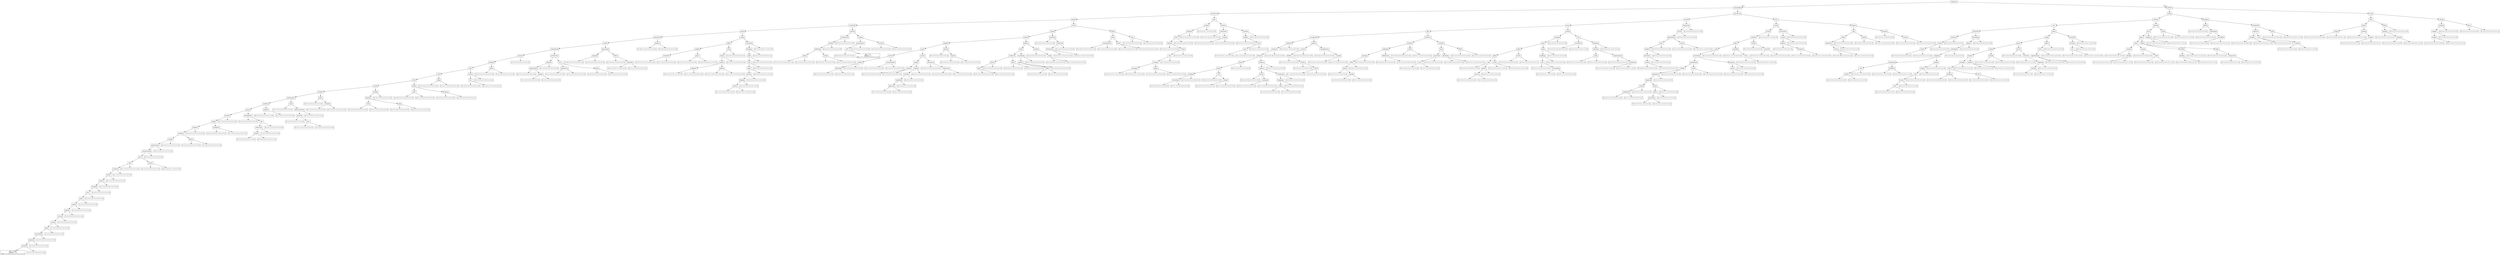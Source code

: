 digraph Tree {
node [shape=box] ;
0 [label="computer"] ;
1 [label="outstanding"] ;
0 -> 1 [labeldistance=2.5, labelangle=45, headlabel="True"] ;
2 [label="intramural"] ;
1 -> 2 ;
3 [label="alumni"] ;
2 -> 3 ;
4 [label="vaudeville"] ;
3 -> 4 ;
5 [label="major"] ;
4 -> 5 ;
6 [label="impressing"] ;
5 -> 6 ;
7 [label="vacant"] ;
6 -> 7 ;
8 [label="represented"] ;
7 -> 8 ;
9 [label="canteen"] ;
8 -> 9 ;
10 [label="package"] ;
9 -> 10 ;
11 [label="firm"] ;
10 -> 11 ;
12 [label="brief"] ;
11 -> 12 ;
13 [label="brief"] ;
12 -> 13 ;
14 [label="worth"] ;
13 -> 14 ;
15 [label="smokers"] ;
14 -> 15 ;
16 [label="performance"] ;
15 -> 16 ;
17 [label="condition"] ;
16 -> 17 ;
18 [label="person"] ;
17 -> 18 ;
19 [label="hundred"] ;
18 -> 19 ;
20 [label="hoped"] ;
19 -> 20 ;
21 [label="mildness"] ;
20 -> 21 ;
22 [label="schenley"] ;
21 -> 22 ;
23 [label="tonight"] ;
22 -> 23 ;
24 [label="professional"] ;
23 -> 24 ;
25 [label="communication"] ;
24 -> 25 ;
26 [label="price"] ;
25 -> 26 ;
27 [label="food"] ;
26 -> 27 ;
28 [label="essential"] ;
27 -> 28 ;
29 [label="forbes"] ;
28 -> 29 ;
30 [label="science"] ;
29 -> 30 ;
31 [label="evenings"] ;
30 -> 31 ;
32 [label="ways"] ;
31 -> 32 ;
33 [label="ships"] ;
32 -> 33 ;
34 [label="clothes"] ;
33 -> 34 ;
35 [label="popular"] ;
34 -> 35 ;
36 [label="courses"] ;
35 -> 36 ;
37 [label="closely"] ;
36 -> 37 ;
38 [label="kinks"] ;
37 -> 38 ;
39 [label="subscription"] ;
38 -> 39 ;
40 [label="impartial"] ;
39 -> 40 ;
41 [label="baseball"] ;
40 -> 41 ;
42 [label="gini = 0.398\nsamples = 16\nvalue = [1, 0, 0, 0, 0, 0, 0, 0, 0, 3, 12, 0]"] ;
41 -> 42 ;
43 [label="[1, 0, 0, 0, 0, 0, 0, 0, 0, 0, 0, 0]"] ;
41 -> 43 ;
44 [label="[1, 0, 0, 0, 0, 0, 0, 0, 0, 0, 0, 0]"] ;
40 -> 44 ;
45 [label="[1, 0, 0, 0, 0, 0, 0, 0, 0, 0, 0, 0]"] ;
39 -> 45 ;
46 [label="[1, 0, 0, 0, 0, 0, 0, 0, 0, 0, 0, 0]"] ;
38 -> 46 ;
47 [label="[1, 0, 0, 0, 0, 0, 0, 0, 0, 0, 0, 0]"] ;
37 -> 47 ;
48 [label="[2, 0, 0, 0, 0, 0, 0, 0, 0, 0, 0, 0]"] ;
36 -> 48 ;
49 [label="[2, 0, 0, 0, 0, 0, 0, 0, 0, 0, 0, 0]"] ;
35 -> 49 ;
50 [label="[2, 0, 0, 0, 0, 0, 0, 0, 0, 0, 0, 0]"] ;
34 -> 50 ;
51 [label="[2, 0, 0, 0, 0, 0, 0, 0, 0, 0, 0, 0]"] ;
33 -> 51 ;
52 [label="[3, 0, 0, 0, 0, 0, 0, 0, 0, 0, 0, 0]"] ;
32 -> 52 ;
53 [label="[3, 0, 0, 0, 0, 0, 0, 0, 0, 0, 0, 0]"] ;
31 -> 53 ;
54 [label="[0, 1, 0, 0, 0, 0, 0, 0, 0, 0, 0, 0]"] ;
30 -> 54 ;
55 [label="[0, 1, 0, 0, 0, 0, 0, 0, 0, 0, 0, 0]"] ;
29 -> 55 ;
56 [label="[0, 1, 0, 0, 0, 0, 0, 0, 0, 0, 0, 0]"] ;
28 -> 56 ;
57 [label="[0, 1, 0, 0, 0, 0, 0, 0, 0, 0, 0, 0]"] ;
27 -> 57 ;
58 [label="parlors"] ;
26 -> 58 ;
59 [label="[0, 2, 0, 0, 0, 0, 0, 0, 0, 0, 0, 0]"] ;
58 -> 59 ;
60 [label="[0, 0, 0, 0, 0, 0, 1, 0, 0, 0, 0, 0]"] ;
58 -> 60 ;
61 [label="[0, 0, 0, 0, 0, 0, 2, 0, 0, 0, 0, 0]"] ;
25 -> 61 ;
62 [label="[0, 0, 0, 0, 0, 0, 0, 2, 0, 0, 0, 0]"] ;
24 -> 62 ;
63 [label="[0, 0, 0, 0, 2, 0, 0, 0, 0, 0, 0, 0]"] ;
23 -> 63 ;
64 [label="liberty"] ;
22 -> 64 ;
65 [label="[0, 4, 0, 0, 0, 0, 0, 0, 0, 0, 0, 0]"] ;
64 -> 65 ;
66 [label="[1, 0, 0, 0, 0, 0, 0, 0, 0, 0, 0, 0]"] ;
64 -> 66 ;
67 [label="[0, 3, 0, 0, 0, 0, 0, 0, 0, 0, 0, 0]"] ;
21 -> 67 ;
68 [label="familiarity"] ;
20 -> 68 ;
69 [label="[10, 0, 0, 0, 0, 0, 0, 0, 0, 0, 0, 0]"] ;
68 -> 69 ;
70 [label="[0, 1, 0, 0, 0, 0, 0, 0, 0, 0, 0, 0]"] ;
68 -> 70 ;
71 [label="[0, 5, 0, 0, 0, 0, 0, 0, 0, 0, 0, 0]"] ;
19 -> 71 ;
72 [label="immediately"] ;
18 -> 72 ;
73 [label="[0, 0, 0, 0, 0, 0, 6, 0, 0, 0, 0, 0]"] ;
72 -> 73 ;
74 [label="liter"] ;
72 -> 74 ;
75 [label="collectively"] ;
74 -> 75 ;
76 [label="epithet"] ;
75 -> 76 ;
77 [label="[0, 0, 0, 0, 0, 0, 0, 0, 1, 0, 0, 0]"] ;
76 -> 77 ;
78 [label="[0, 0, 0, 0, 0, 0, 0, 0, 0, 0, 1, 0]"] ;
76 -> 78 ;
79 [label="[1, 0, 0, 0, 0, 0, 0, 0, 0, 0, 0, 0]"] ;
75 -> 79 ;
80 [label="[0, 0, 0, 1, 0, 0, 0, 0, 0, 0, 0, 0]"] ;
74 -> 80 ;
81 [label="political"] ;
17 -> 81 ;
82 [label="[20, 0, 0, 0, 0, 0, 0, 0, 0, 0, 0, 0]"] ;
81 -> 82 ;
83 [label="[0, 2, 0, 0, 0, 0, 0, 0, 0, 0, 0, 0]"] ;
81 -> 83 ;
84 [label="reach"] ;
16 -> 84 ;
85 [label="[0, 11, 0, 0, 0, 0, 0, 0, 0, 0, 0, 0]"] ;
84 -> 85 ;
86 [label="demonstrations"] ;
84 -> 86 ;
87 [label="declared"] ;
86 -> 87 ;
88 [label="[0, 0, 0, 0, 0, 0, 0, 0, 1, 0, 0, 0]"] ;
87 -> 88 ;
89 [label="tiny"] ;
87 -> 89 ;
90 [label="[0, 0, 0, 1, 0, 0, 0, 0, 0, 0, 0, 0]"] ;
89 -> 90 ;
91 [label="[1, 0, 0, 0, 0, 0, 0, 0, 0, 0, 0, 0]"] ;
89 -> 91 ;
92 [label="[0, 0, 0, 0, 0, 0, 1, 0, 0, 0, 0, 0]"] ;
86 -> 92 ;
93 [label="ladies"] ;
15 -> 93 ;
94 [label="[0, 0, 0, 0, 6, 0, 0, 0, 0, 0, 0, 0]"] ;
93 -> 94 ;
95 [label="violation"] ;
93 -> 95 ;
96 [label="[0, 1, 0, 0, 0, 0, 0, 0, 0, 0, 0, 0]"] ;
95 -> 96 ;
97 [label="[0, 0, 0, 0, 0, 1, 0, 0, 0, 0, 0, 0]"] ;
95 -> 97 ;
98 [label="notable"] ;
14 -> 98 ;
99 [label="desiring"] ;
98 -> 99 ;
100 [label="relax"] ;
99 -> 100 ;
101 [label="[37, 0, 0, 0, 0, 0, 0, 0, 0, 0, 0, 0]"] ;
100 -> 101 ;
102 [label="[0, 0, 0, 1, 0, 0, 0, 0, 0, 0, 0, 0]"] ;
100 -> 102 ;
103 [label="alone"] ;
99 -> 103 ;
104 [label="[0, 0, 2, 0, 0, 0, 0, 0, 0, 0, 0, 0]"] ;
103 -> 104 ;
105 [label="[0, 0, 0, 0, 1, 0, 0, 0, 0, 0, 0, 0]"] ;
103 -> 105 ;
106 [label="[0, 3, 0, 0, 0, 0, 0, 0, 0, 0, 0, 0]"] ;
98 -> 106 ;
107 [label="bright"] ;
13 -> 107 ;
108 [label="pool"] ;
107 -> 108 ;
109 [label="[0, 16, 0, 0, 0, 0, 0, 0, 0, 0, 0, 0]"] ;
108 -> 109 ;
110 [label="[0, 0, 2, 0, 0, 0, 0, 0, 0, 0, 0, 0]"] ;
108 -> 110 ;
111 [label="freshman"] ;
107 -> 111 ;
112 [label="[3, 0, 0, 0, 0, 0, 0, 0, 0, 0, 0, 0]"] ;
111 -> 112 ;
113 [label="[0, 0, 0, 0, 0, 0, 0, 0, 0, 0, 0, 1]"] ;
111 -> 113 ;
114 [label="eking"] ;
12 -> 114 ;
115 [label="[25, 0, 0, 0, 0, 0, 0, 0, 0, 0, 0, 0]"] ;
114 -> 115 ;
116 [label="[0, 0, 0, 1, 0, 0, 0, 0, 0, 0, 0, 0]"] ;
114 -> 116 ;
117 [label="heated"] ;
11 -> 117 ;
118 [label="oily"] ;
117 -> 118 ;
119 [label="[37, 0, 0, 0, 0, 0, 0, 0, 0, 0, 0, 0]"] ;
118 -> 119 ;
120 [label="[0, 0, 0, 0, 1, 0, 0, 0, 0, 0, 0, 0]"] ;
118 -> 120 ;
121 [label="[0, 2, 0, 0, 0, 0, 0, 0, 0, 0, 0, 0]"] ;
117 -> 121 ;
122 [label="safety"] ;
10 -> 122 ;
123 [label="[0, 8, 0, 0, 0, 0, 0, 0, 0, 0, 0, 0]"] ;
122 -> 123 ;
124 [label="[0, 0, 0, 0, 0, 0, 0, 1, 0, 0, 0, 0]"] ;
122 -> 124 ;
125 [label="[0, 0, 0, 0, 6, 0, 0, 0, 0, 0, 0, 0]"] ;
9 -> 125 ;
126 [label="architecture"] ;
8 -> 126 ;
127 [label="disguise"] ;
126 -> 127 ;
128 [label="reprimanded"] ;
127 -> 128 ;
129 [label="[91, 0, 0, 0, 0, 0, 0, 0, 0, 0, 0, 0]"] ;
128 -> 129 ;
130 [label="politely"] ;
128 -> 130 ;
131 [label="[0, 1, 0, 0, 0, 0, 0, 0, 0, 0, 0, 0]"] ;
130 -> 131 ;
132 [label="[0, 0, 0, 1, 0, 0, 0, 0, 0, 0, 0, 0]"] ;
130 -> 132 ;
133 [label="[0, 2, 0, 0, 0, 0, 0, 0, 0, 0, 0, 0]"] ;
127 -> 133 ;
134 [label="love"] ;
126 -> 134 ;
135 [label="appropriate"] ;
134 -> 135 ;
136 [label="[11, 0, 0, 0, 0, 0, 0, 0, 0, 0, 0, 0]"] ;
135 -> 136 ;
137 [label="[0, 3, 0, 0, 0, 0, 0, 0, 0, 0, 0, 0]"] ;
135 -> 137 ;
138 [label="policy"] ;
134 -> 138 ;
139 [label="[0, 9, 0, 0, 0, 0, 0, 0, 0, 0, 0, 0]"] ;
138 -> 139 ;
140 [label="[0, 0, 0, 0, 0, 0, 1, 0, 0, 0, 0, 0]"] ;
138 -> 140 ;
141 [label="approached"] ;
7 -> 141 ;
142 [label="operated"] ;
141 -> 142 ;
143 [label="[0, 20, 0, 0, 0, 0, 0, 0, 0, 0, 0, 0]"] ;
142 -> 143 ;
144 [label="[2, 0, 0, 0, 0, 0, 0, 0, 0, 0, 0, 0]"] ;
142 -> 144 ;
145 [label="officer"] ;
141 -> 145 ;
146 [label="[3, 0, 0, 0, 0, 0, 0, 0, 0, 0, 0, 0]"] ;
145 -> 146 ;
147 [label="speeches"] ;
145 -> 147 ;
148 [label="[0, 0, 0, 0, 0, 0, 1, 0, 0, 0, 0, 0]"] ;
147 -> 148 ;
149 [label="[0, 0, 1, 0, 0, 0, 0, 0, 0, 0, 0, 0]"] ;
147 -> 149 ;
150 [label="hospital"] ;
6 -> 150 ;
151 [label="[0, 19, 0, 0, 0, 0, 0, 0, 0, 0, 0, 0]"] ;
150 -> 151 ;
152 [label="[2, 0, 0, 0, 0, 0, 0, 0, 0, 0, 0, 0]"] ;
150 -> 152 ;
153 [label="unique"] ;
5 -> 153 ;
154 [label="affair"] ;
153 -> 154 ;
155 [label="looking"] ;
154 -> 155 ;
156 [label="wonderful"] ;
155 -> 156 ;
157 [label="[0, 0, 0, 0, 0, 0, 12, 0, 0, 0, 0, 0]"] ;
156 -> 157 ;
158 [label="[0, 0, 1, 0, 0, 0, 0, 0, 0, 0, 0, 0]"] ;
156 -> 158 ;
159 [label="guess"] ;
155 -> 159 ;
160 [label="[0, 0, 0, 0, 0, 3, 0, 0, 0, 0, 0, 0]"] ;
159 -> 160 ;
161 [label="[0, 0, 0, 0, 0, 0, 0, 0, 1, 0, 0, 0]"] ;
159 -> 161 ;
162 [label="clubs"] ;
154 -> 162 ;
163 [label="lethal"] ;
162 -> 163 ;
164 [label="contest"] ;
163 -> 164 ;
165 [label="engineer"] ;
164 -> 165 ;
166 [label="[0, 0, 0, 0, 0, 0, 0, 1, 0, 0, 0, 0]"] ;
165 -> 166 ;
167 [label="[0, 0, 1, 0, 0, 0, 0, 0, 0, 0, 0, 0]"] ;
165 -> 167 ;
168 [label="helped"] ;
164 -> 168 ;
169 [label="[0, 0, 0, 1, 0, 0, 0, 0, 0, 0, 0, 0]"] ;
168 -> 169 ;
170 [label="[0, 1, 0, 0, 0, 0, 0, 0, 0, 0, 0, 0]"] ;
168 -> 170 ;
171 [label="[0, 0, 0, 0, 2, 0, 0, 0, 0, 0, 0, 0]"] ;
163 -> 171 ;
172 [label="[3, 0, 0, 0, 0, 0, 0, 0, 0, 0, 0, 0]"] ;
162 -> 172 ;
173 [label="concerned"] ;
153 -> 173 ;
174 [label="bringing"] ;
173 -> 174 ;
175 [label="table"] ;
174 -> 175 ;
176 [label="easy"] ;
175 -> 176 ;
177 [label="major"] ;
176 -> 177 ;
178 [label="finance"] ;
177 -> 178 ;
179 [label="banding"] ;
178 -> 179 ;
180 [label="humor"] ;
179 -> 180 ;
181 [label="[0, 1, 0, 0, 0, 0, 0, 0, 0, 0, 0, 0]"] ;
180 -> 181 ;
182 [label="[0, 0, 0, 0, 0, 1, 0, 0, 0, 0, 0, 0]"] ;
180 -> 182 ;
183 [label="[0, 0, 0, 0, 0, 0, 0, 0, 0, 1, 0, 0]"] ;
179 -> 183 ;
184 [label="[0, 0, 0, 0, 0, 0, 0, 1, 0, 0, 0, 0]"] ;
178 -> 184 ;
185 [label="[0, 0, 0, 0, 0, 0, 0, 0, 2, 0, 0, 0]"] ;
177 -> 185 ;
186 [label="[0, 0, 0, 0, 0, 0, 0, 0, 0, 0, 2, 0]"] ;
176 -> 186 ;
187 [label="[0, 0, 0, 2, 0, 0, 0, 0, 0, 0, 0, 0]"] ;
175 -> 187 ;
188 [label="[0, 0, 0, 0, 0, 0, 0, 0, 0, 0, 0, 2]"] ;
174 -> 188 ;
189 [label="[0, 0, 0, 0, 0, 0, 0, 7, 0, 0, 0, 0]"] ;
173 -> 189 ;
190 [label="entirely"] ;
4 -> 190 ;
191 [label="architecture"] ;
190 -> 191 ;
192 [label="ending"] ;
191 -> 192 ;
193 [label="defeating"] ;
192 -> 193 ;
194 [label="collect"] ;
193 -> 194 ;
195 [label="[17, 0, 0, 0, 0, 0, 0, 0, 0, 0, 0, 0]"] ;
194 -> 195 ;
196 [label="[0, 2, 0, 0, 0, 0, 0, 0, 0, 0, 0, 0]"] ;
194 -> 196 ;
197 [label="visited"] ;
193 -> 197 ;
198 [label="[0, 0, 0, 0, 0, 1, 0, 0, 0, 0, 0, 0]"] ;
197 -> 198 ;
199 [label="[0, 0, 2, 0, 0, 0, 0, 0, 0, 0, 0, 0]"] ;
197 -> 199 ;
200 [label="[0, 4, 0, 0, 0, 0, 0, 0, 0, 0, 0, 0]"] ;
192 -> 200 ;
201 [label="[0, 9, 0, 0, 0, 0, 0, 0, 0, 0, 0, 0]"] ;
191 -> 201 ;
202 [label="turning"] ;
190 -> 202 ;
203 [label="preparations"] ;
202 -> 203 ;
204 [label="mili"] ;
203 -> 204 ;
205 [label="[0, 44, 0, 0, 0, 0, 0, 0, 0, 0, 0, 0]"] ;
204 -> 205 ;
206 [label="gini = 0.5\nsamples = 2\nvalue = [1, 1, 0, 0, 0, 0, 0, 0, 0, 0, 0, 0]"] ;
204 -> 206 ;
207 [label="[3, 0, 0, 0, 0, 0, 0, 0, 0, 0, 0, 0]"] ;
203 -> 207 ;
208 [label="assured"] ;
202 -> 208 ;
209 [label="[3, 0, 0, 0, 0, 0, 0, 0, 0, 0, 0, 0]"] ;
208 -> 209 ;
210 [label="[0, 0, 1, 0, 0, 0, 0, 0, 0, 0, 0, 0]"] ;
208 -> 210 ;
211 [label="stunt"] ;
3 -> 211 ;
212 [label="chapel"] ;
211 -> 212 ;
213 [label="society"] ;
212 -> 213 ;
214 [label="familiar"] ;
213 -> 214 ;
215 [label="price"] ;
214 -> 215 ;
216 [label="lantern"] ;
215 -> 216 ;
217 [label="mildest"] ;
216 -> 217 ;
218 [label="glistening"] ;
217 -> 218 ;
219 [label="[30, 0, 0, 0, 0, 0, 0, 0, 0, 0, 0, 0]"] ;
218 -> 219 ;
220 [label="[0, 0, 0, 0, 1, 0, 0, 0, 0, 0, 0, 0]"] ;
218 -> 220 ;
221 [label="[0, 2, 0, 0, 0, 0, 0, 0, 0, 0, 0, 0]"] ;
217 -> 221 ;
222 [label="recommended"] ;
216 -> 222 ;
223 [label="[0, 0, 2, 0, 0, 0, 0, 0, 0, 0, 0, 0]"] ;
222 -> 223 ;
224 [label="[0, 2, 0, 0, 0, 0, 0, 0, 0, 0, 0, 0]"] ;
222 -> 224 ;
225 [label="concert"] ;
215 -> 225 ;
226 [label="largest"] ;
225 -> 226 ;
227 [label="domain"] ;
226 -> 227 ;
228 [label="[6, 0, 0, 0, 0, 0, 0, 0, 0, 0, 0, 0]"] ;
227 -> 228 ;
229 [label="[0, 1, 0, 0, 0, 0, 0, 0, 0, 0, 0, 0]"] ;
227 -> 229 ;
230 [label="enjoyed"] ;
226 -> 230 ;
231 [label="tradition"] ;
230 -> 231 ;
232 [label="significant"] ;
231 -> 232 ;
233 [label="physician"] ;
232 -> 233 ;
234 [label="[0, 1, 0, 0, 0, 0, 0, 0, 0, 0, 0, 0]"] ;
233 -> 234 ;
235 [label="[0, 0, 1, 0, 0, 0, 0, 0, 0, 0, 0, 0]"] ;
233 -> 235 ;
236 [label="[0, 0, 0, 0, 0, 0, 1, 0, 0, 0, 0, 0]"] ;
232 -> 236 ;
237 [label="[0, 0, 0, 0, 0, 2, 0, 0, 0, 0, 0, 0]"] ;
231 -> 237 ;
238 [label="[0, 0, 0, 3, 0, 0, 0, 0, 0, 0, 0, 0]"] ;
230 -> 238 ;
239 [label="orchestras"] ;
225 -> 239 ;
240 [label="[0, 10, 0, 0, 0, 0, 0, 0, 0, 0, 0, 0]"] ;
239 -> 240 ;
241 [label="supervision"] ;
239 -> 241 ;
242 [label="[1, 0, 0, 0, 0, 0, 0, 0, 0, 0, 0, 0]"] ;
241 -> 242 ;
243 [label="[0, 0, 1, 0, 0, 0, 0, 0, 0, 0, 0, 0]"] ;
241 -> 243 ;
244 [label="directly"] ;
214 -> 244 ;
245 [label="[0, 0, 8, 0, 0, 0, 0, 0, 0, 0, 0, 0]"] ;
244 -> 245 ;
246 [label="twisted"] ;
244 -> 246 ;
247 [label="[0, 0, 0, 0, 0, 2, 0, 0, 0, 0, 0, 0]"] ;
246 -> 247 ;
248 [label="[0, 1, 0, 0, 0, 0, 0, 0, 0, 0, 0, 0]"] ;
246 -> 248 ;
249 [label="familiar"] ;
213 -> 249 ;
250 [label="funds"] ;
249 -> 250 ;
251 [label="audiences"] ;
250 -> 251 ;
252 [label="pieces"] ;
251 -> 252 ;
253 [label="piece"] ;
252 -> 253 ;
254 [label="[0, 37, 0, 0, 0, 0, 0, 0, 0, 0, 0, 0]"] ;
253 -> 254 ;
255 [label="[0, 0, 1, 0, 0, 0, 0, 0, 0, 0, 0, 0]"] ;
253 -> 255 ;
256 [label="[2, 0, 0, 0, 0, 0, 0, 0, 0, 0, 0, 0]"] ;
252 -> 256 ;
257 [label="blasts"] ;
251 -> 257 ;
258 [label="[3, 0, 0, 0, 0, 0, 0, 0, 0, 0, 0, 0]"] ;
257 -> 258 ;
259 [label="[0, 0, 0, 0, 1, 0, 0, 0, 0, 0, 0, 0]"] ;
257 -> 259 ;
260 [label="everything"] ;
250 -> 260 ;
261 [label="popular"] ;
260 -> 261 ;
262 [label="offers"] ;
261 -> 262 ;
263 [label="[3, 0, 0, 0, 0, 0, 0, 0, 0, 0, 0, 0]"] ;
262 -> 263 ;
264 [label="[0, 0, 0, 2, 0, 0, 0, 0, 0, 0, 0, 0]"] ;
262 -> 264 ;
265 [label="[0, 3, 0, 0, 0, 0, 0, 0, 0, 0, 0, 0]"] ;
261 -> 265 ;
266 [label="[0, 0, 5, 0, 0, 0, 0, 0, 0, 0, 0, 0]"] ;
260 -> 266 ;
267 [label="provide"] ;
249 -> 267 ;
268 [label="[4, 0, 0, 0, 0, 0, 0, 0, 0, 0, 0, 0]"] ;
267 -> 268 ;
269 [label="range"] ;
267 -> 269 ;
270 [label="[0, 0, 0, 0, 0, 0, 3, 0, 0, 0, 0, 0]"] ;
269 -> 270 ;
271 [label="[0, 0, 2, 0, 0, 0, 0, 0, 0, 0, 0, 0]"] ;
269 -> 271 ;
272 [label="freshmen"] ;
212 -> 272 ;
273 [label="[0, 0, 13, 0, 0, 0, 0, 0, 0, 0, 0, 0]"] ;
272 -> 273 ;
274 [label="positively"] ;
272 -> 274 ;
275 [label="mechanical"] ;
274 -> 275 ;
276 [label="[0, 0, 0, 0, 1, 0, 0, 0, 0, 0, 0, 0]"] ;
275 -> 276 ;
277 [label="[0, 0, 0, 1, 0, 0, 0, 0, 0, 0, 0, 0]"] ;
275 -> 277 ;
278 [label="[0, 2, 0, 0, 0, 0, 0, 0, 0, 0, 0, 0]"] ;
274 -> 278 ;
279 [label="wings"] ;
211 -> 279 ;
280 [label="fresh"] ;
279 -> 280 ;
281 [label="acquaintances"] ;
280 -> 281 ;
282 [label="[0, 0, 41, 0, 0, 0, 0, 0, 0, 0, 0, 0]"] ;
281 -> 282 ;
283 [label="[0, 1, 0, 0, 0, 0, 0, 0, 0, 0, 0, 0]"] ;
281 -> 283 ;
284 [label="heavy"] ;
280 -> 284 ;
285 [label="[0, 0, 0, 2, 0, 0, 0, 0, 0, 0, 0, 0]"] ;
284 -> 285 ;
286 [label="[1, 0, 0, 0, 0, 0, 0, 0, 0, 0, 0, 0]"] ;
284 -> 286 ;
287 [label="nine"] ;
279 -> 287 ;
288 [label="[0, 2, 0, 0, 0, 0, 0, 0, 0, 0, 0, 0]"] ;
287 -> 288 ;
289 [label="[3, 0, 0, 0, 0, 0, 0, 0, 0, 0, 0, 0]"] ;
287 -> 289 ;
290 [label="boys"] ;
2 -> 290 ;
291 [label="parade"] ;
290 -> 291 ;
292 [label="allowing"] ;
291 -> 292 ;
293 [label="food"] ;
292 -> 293 ;
294 [label="looking"] ;
293 -> 294 ;
295 [label="[0, 0, 0, 0, 5, 0, 0, 0, 0, 0, 0, 0]"] ;
294 -> 295 ;
296 [label="tennis"] ;
294 -> 296 ;
297 [label="hall"] ;
296 -> 297 ;
298 [label="wrought"] ;
297 -> 298 ;
299 [label="managers"] ;
298 -> 299 ;
300 [label="[0, 0, 0, 0, 0, 0, 1, 0, 0, 0, 0, 0]"] ;
299 -> 300 ;
301 [label="[0, 0, 0, 0, 0, 0, 0, 1, 0, 0, 0, 0]"] ;
299 -> 301 ;
302 [label="lineup"] ;
298 -> 302 ;
303 [label="[1, 0, 0, 0, 0, 0, 0, 0, 0, 0, 0, 0]"] ;
302 -> 303 ;
304 [label="[0, 0, 1, 0, 0, 0, 0, 0, 0, 0, 0, 0]"] ;
302 -> 304 ;
305 [label="[0, 2, 0, 0, 0, 0, 0, 0, 0, 0, 0, 0]"] ;
297 -> 305 ;
306 [label="[0, 0, 0, 0, 0, 2, 0, 0, 0, 0, 0, 0]"] ;
296 -> 306 ;
307 [label="[0, 0, 0, 0, 0, 0, 6, 0, 0, 0, 0, 0]"] ;
293 -> 307 ;
308 [label="[0, 0, 0, 0, 0, 0, 0, 5, 0, 0, 0, 0]"] ;
292 -> 308 ;
309 [label="[0, 0, 0, 0, 0, 7, 0, 0, 0, 0, 0, 0]"] ;
291 -> 309 ;
310 [label="tobacco"] ;
290 -> 310 ;
311 [label="undertaken"] ;
310 -> 311 ;
312 [label="[0, 0, 0, 0, 31, 0, 0, 0, 0, 0, 0, 0]"] ;
311 -> 312 ;
313 [label="studies"] ;
311 -> 313 ;
314 [label="[0, 0, 0, 0, 0, 2, 0, 0, 0, 0, 0, 0]"] ;
313 -> 314 ;
315 [label="[1, 0, 0, 0, 0, 0, 0, 0, 0, 0, 0, 0]"] ;
313 -> 315 ;
316 [label="includes"] ;
310 -> 316 ;
317 [label="middle"] ;
316 -> 317 ;
318 [label="[0, 0, 0, 0, 0, 2, 0, 0, 0, 0, 0, 0]"] ;
317 -> 318 ;
319 [label="certs"] ;
317 -> 319 ;
320 [label="ques"] ;
319 -> 320 ;
321 [label="[0, 0, 0, 0, 0, 0, 1, 0, 0, 0, 0, 0]"] ;
320 -> 321 ;
322 [label="[0, 1, 0, 0, 0, 0, 0, 0, 0, 0, 0, 0]"] ;
320 -> 322 ;
323 [label="[0, 0, 0, 0, 1, 0, 0, 0, 0, 0, 0, 0]"] ;
319 -> 323 ;
324 [label="[0, 0, 0, 6, 0, 0, 0, 0, 0, 0, 0, 0]"] ;
316 -> 324 ;
325 [label="intramural"] ;
1 -> 325 ;
326 [label="stunts"] ;
325 -> 326 ;
327 [label="areas"] ;
326 -> 327 ;
328 [label="pipe"] ;
327 -> 328 ;
329 [label="co-operation"] ;
328 -> 329 ;
330 [label="cigarette"] ;
329 -> 330 ;
331 [label="semester"] ;
330 -> 331 ;
332 [label="honorary"] ;
331 -> 332 ;
333 [label="dorms"] ;
332 -> 333 ;
334 [label="enjoy"] ;
333 -> 334 ;
335 [label="indulged"] ;
334 -> 335 ;
336 [label="association"] ;
335 -> 336 ;
337 [label="[0, 0, 0, 0, 0, 0, 0, 3, 0, 0, 0, 0]"] ;
336 -> 337 ;
338 [label="[0, 0, 1, 0, 0, 0, 0, 0, 0, 0, 0, 0]"] ;
336 -> 338 ;
339 [label="[0, 3, 0, 0, 0, 0, 0, 0, 0, 0, 0, 0]"] ;
335 -> 339 ;
340 [label="rich"] ;
334 -> 340 ;
341 [label="[6, 0, 0, 0, 0, 0, 0, 0, 0, 0, 0, 0]"] ;
340 -> 341 ;
342 [label="smoker"] ;
340 -> 342 ;
343 [label="[0, 0, 0, 0, 0, 0, 0, 0, 0, 0, 0, 1]"] ;
342 -> 343 ;
344 [label="[0, 0, 1, 0, 0, 0, 0, 0, 0, 0, 0, 0]"] ;
342 -> 344 ;
345 [label="[0, 0, 0, 0, 0, 0, 5, 0, 0, 0, 0, 0]"] ;
333 -> 345 ;
346 [label="discover"] ;
332 -> 346 ;
347 [label="tobacco"] ;
346 -> 347 ;
348 [label="drinks"] ;
347 -> 348 ;
349 [label="[0, 0, 0, 0, 18, 0, 0, 0, 0, 0, 0, 0]"] ;
348 -> 349 ;
350 [label="meantime"] ;
348 -> 350 ;
351 [label="[0, 0, 0, 2, 0, 0, 0, 0, 0, 0, 0, 0]"] ;
350 -> 351 ;
352 [label="[0, 0, 1, 0, 0, 0, 0, 0, 0, 0, 0, 0]"] ;
350 -> 352 ;
353 [label="scholarship"] ;
347 -> 353 ;
354 [label="telephone"] ;
353 -> 354 ;
355 [label="relay"] ;
354 -> 355 ;
356 [label="[1, 0, 0, 0, 0, 0, 0, 0, 0, 0, 0, 0]"] ;
355 -> 356 ;
357 [label="[0, 1, 0, 0, 0, 0, 0, 0, 0, 0, 0, 0]"] ;
355 -> 357 ;
358 [label="[0, 0, 0, 2, 0, 0, 0, 0, 0, 0, 0, 0]"] ;
354 -> 358 ;
359 [label="[0, 0, 0, 0, 0, 3, 0, 0, 0, 0, 0, 0]"] ;
353 -> 359 ;
360 [label="[0, 0, 0, 7, 0, 0, 0, 0, 0, 0, 0, 0]"] ;
346 -> 360 ;
361 [label="[0, 0, 0, 0, 20, 0, 0, 0, 0, 0, 0, 0]"] ;
331 -> 361 ;
362 [label="[0, 0, 0, 0, 0, 7, 0, 0, 0, 0, 0, 0]"] ;
330 -> 362 ;
363 [label="athletic"] ;
329 -> 363 ;
364 [label="seniors"] ;
363 -> 364 ;
365 [label="abilities"] ;
364 -> 365 ;
366 [label="[0, 0, 0, 3, 0, 0, 0, 0, 0, 0, 0, 0]"] ;
365 -> 366 ;
367 [label="witness"] ;
365 -> 367 ;
368 [label="[0, 0, 0, 0, 0, 1, 0, 0, 0, 0, 0, 0]"] ;
367 -> 368 ;
369 [label="tance"] ;
367 -> 369 ;
370 [label="[0, 1, 0, 0, 0, 0, 0, 0, 0, 0, 0, 0]"] ;
369 -> 370 ;
371 [label="[1, 0, 0, 0, 0, 0, 0, 0, 0, 0, 0, 0]"] ;
369 -> 371 ;
372 [label="[0, 0, 0, 0, 3, 0, 0, 0, 0, 0, 0, 0]"] ;
364 -> 372 ;
373 [label="contemporary"] ;
363 -> 373 ;
374 [label="[0, 0, 31, 0, 0, 0, 0, 0, 0, 0, 0, 0]"] ;
373 -> 374 ;
375 [label="wanted"] ;
373 -> 375 ;
376 [label="[0, 0, 0, 0, 0, 1, 0, 0, 0, 0, 0, 0]"] ;
375 -> 376 ;
377 [label="[0, 0, 0, 1, 0, 0, 0, 0, 0, 0, 0, 0]"] ;
375 -> 377 ;
378 [label="tomorrow"] ;
328 -> 378 ;
379 [label="fountain"] ;
378 -> 379 ;
380 [label="published"] ;
379 -> 380 ;
381 [label="certainly"] ;
380 -> 381 ;
382 [label="deep"] ;
381 -> 382 ;
383 [label="owing"] ;
382 -> 383 ;
384 [label="[0, 0, 0, 0, 0, 0, 2, 0, 0, 0, 0, 0]"] ;
383 -> 384 ;
385 [label="specific"] ;
383 -> 385 ;
386 [label="[2, 0, 0, 0, 0, 0, 0, 0, 0, 0, 0, 0]"] ;
385 -> 386 ;
387 [label="[0, 0, 1, 0, 0, 0, 0, 0, 0, 0, 0, 0]"] ;
385 -> 387 ;
388 [label="[0, 0, 0, 0, 3, 0, 0, 0, 0, 0, 0, 0]"] ;
382 -> 388 ;
389 [label="[0, 3, 0, 0, 0, 0, 0, 0, 0, 0, 0, 0]"] ;
381 -> 389 ;
390 [label="differential"] ;
380 -> 390 ;
391 [label="[0, 0, 0, 8, 0, 0, 0, 0, 0, 0, 0, 0]"] ;
390 -> 391 ;
392 [label="[0, 0, 1, 0, 0, 0, 0, 0, 0, 0, 0, 0]"] ;
390 -> 392 ;
393 [label="wilds"] ;
379 -> 393 ;
394 [label="[0, 0, 10, 0, 0, 0, 0, 0, 0, 0, 0, 0]"] ;
393 -> 394 ;
395 [label="[0, 0, 0, 1, 0, 0, 0, 0, 0, 0, 0, 0]"] ;
393 -> 395 ;
396 [label="residents"] ;
378 -> 396 ;
397 [label="usual"] ;
396 -> 397 ;
398 [label="answered"] ;
397 -> 398 ;
399 [label="easy"] ;
398 -> 399 ;
400 [label="[0, 0, 0, 0, 0, 0, 0, 1, 0, 0, 0, 0]"] ;
399 -> 400 ;
401 [label="[0, 0, 2, 0, 0, 0, 0, 0, 0, 0, 0, 0]"] ;
399 -> 401 ;
402 [label="[0, 0, 0, 0, 2, 0, 0, 0, 0, 0, 0, 0]"] ;
398 -> 402 ;
403 [label="absolutely"] ;
397 -> 403 ;
404 [label="[0, 0, 0, 62, 0, 0, 0, 0, 0, 0, 0, 0]"] ;
403 -> 404 ;
405 [label="[0, 0, 0, 0, 1, 0, 0, 0, 0, 0, 0, 0]"] ;
403 -> 405 ;
406 [label="filled"] ;
396 -> 406 ;
407 [label="[0, 0, 4, 0, 0, 0, 0, 0, 0, 0, 0, 0]"] ;
406 -> 407 ;
408 [label="[0, 0, 0, 0, 2, 0, 0, 0, 0, 0, 0, 0]"] ;
406 -> 408 ;
409 [label="wanted"] ;
327 -> 409 ;
410 [label="principal"] ;
409 -> 410 ;
411 [label="paid"] ;
410 -> 411 ;
412 [label="poetic"] ;
411 -> 412 ;
413 [label="gifted"] ;
412 -> 413 ;
414 [label="coal"] ;
413 -> 414 ;
415 [label="[0, 0, 0, 0, 0, 0, 33, 0, 0, 0, 0, 0]"] ;
414 -> 415 ;
416 [label="pencils"] ;
414 -> 416 ;
417 [label="branch"] ;
416 -> 417 ;
418 [label="[0, 0, 0, 0, 0, 1, 0, 0, 0, 0, 0, 0]"] ;
417 -> 418 ;
419 [label="[0, 1, 0, 0, 0, 0, 0, 0, 0, 0, 0, 0]"] ;
417 -> 419 ;
420 [label="[0, 0, 0, 0, 1, 0, 0, 0, 0, 0, 0, 0]"] ;
416 -> 420 ;
421 [label="seven"] ;
413 -> 421 ;
422 [label="[0, 0, 0, 0, 0, 0, 0, 0, 1, 0, 0, 0]"] ;
421 -> 422 ;
423 [label="[0, 0, 0, 0, 0, 0, 0, 2, 0, 0, 0, 0]"] ;
421 -> 423 ;
424 [label="worlds"] ;
412 -> 424 ;
425 [label="[0, 0, 0, 0, 0, 3, 0, 0, 0, 0, 0, 0]"] ;
424 -> 425 ;
426 [label="[0, 0, 0, 0, 0, 0, 0, 0, 0, 0, 0, 1]"] ;
424 -> 426 ;
427 [label="claim"] ;
411 -> 427 ;
428 [label="handling"] ;
427 -> 428 ;
429 [label="rule"] ;
428 -> 429 ;
430 [label="[0, 0, 0, 0, 2, 0, 0, 0, 0, 0, 0, 0]"] ;
429 -> 430 ;
431 [label="outstanding"] ;
429 -> 431 ;
432 [label="[0, 0, 0, 0, 0, 0, 1, 0, 0, 0, 0, 0]"] ;
431 -> 432 ;
433 [label="[0, 0, 0, 1, 0, 0, 0, 0, 0, 0, 0, 0]"] ;
431 -> 433 ;
434 [label="[0, 0, 0, 0, 0, 3, 0, 0, 0, 0, 0, 0]"] ;
428 -> 434 ;
435 [label="[0, 0, 0, 0, 0, 0, 0, 3, 0, 0, 0, 0]"] ;
427 -> 435 ;
436 [label="[0, 0, 0, 0, 0, 5, 0, 0, 0, 0, 0, 0]"] ;
410 -> 436 ;
437 [label="lose"] ;
409 -> 437 ;
438 [label="cornerback"] ;
437 -> 438 ;
439 [label="[0, 0, 0, 0, 0, 0, 0, 10, 0, 0, 0, 0]"] ;
438 -> 439 ;
440 [label="[0, 0, 0, 0, 0, 0, 0, 0, 0, 1, 0, 0]"] ;
438 -> 440 ;
441 [label="planning"] ;
437 -> 441 ;
442 [label="allowing"] ;
441 -> 442 ;
443 [label="winds"] ;
442 -> 443 ;
444 [label="[0, 0, 0, 0, 1, 0, 0, 0, 0, 0, 0, 0]"] ;
443 -> 444 ;
445 [label="[0, 0, 0, 1, 0, 0, 0, 0, 0, 0, 0, 0]"] ;
443 -> 445 ;
446 [label="improvements"] ;
442 -> 446 ;
447 [label="[0, 0, 0, 0, 0, 0, 0, 0, 0, 0, 0, 1]"] ;
446 -> 447 ;
448 [label="petitioned"] ;
446 -> 448 ;
449 [label="[0, 0, 0, 0, 0, 0, 0, 0, 1, 0, 0, 0]"] ;
448 -> 449 ;
450 [label="[0, 0, 0, 0, 0, 0, 0, 0, 0, 1, 0, 0]"] ;
448 -> 450 ;
451 [label="[0, 0, 0, 0, 0, 0, 2, 0, 0, 0, 0, 0]"] ;
441 -> 451 ;
452 [label="depression"] ;
326 -> 452 ;
453 [label="moved"] ;
452 -> 453 ;
454 [label="performance"] ;
453 -> 454 ;
455 [label="keys"] ;
454 -> 455 ;
456 [label="modern"] ;
455 -> 456 ;
457 [label="interclass"] ;
456 -> 457 ;
458 [label="rooted"] ;
457 -> 458 ;
459 [label="[0, 0, 84, 0, 0, 0, 0, 0, 0, 0, 0, 0]"] ;
458 -> 459 ;
460 [label="[1, 0, 0, 0, 0, 0, 0, 0, 0, 0, 0, 0]"] ;
458 -> 460 ;
461 [label="[0, 2, 0, 0, 0, 0, 0, 0, 0, 0, 0, 0]"] ;
457 -> 461 ;
462 [label="[0, 0, 0, 2, 0, 0, 0, 0, 0, 0, 0, 0]"] ;
456 -> 462 ;
463 [label="[0, 0, 0, 3, 0, 0, 0, 0, 0, 0, 0, 0]"] ;
455 -> 463 ;
464 [label="drawn"] ;
454 -> 464 ;
465 [label="[0, 3, 0, 0, 0, 0, 0, 0, 0, 0, 0, 0]"] ;
464 -> 465 ;
466 [label="[0, 0, 0, 0, 0, 0, 1, 0, 0, 0, 0, 0]"] ;
464 -> 466 ;
467 [label="[0, 0, 0, 0, 4, 0, 0, 0, 0, 0, 0, 0]"] ;
453 -> 467 ;
468 [label="[0, 0, 0, 6, 0, 0, 0, 0, 0, 0, 0, 0]"] ;
452 -> 468 ;
469 [label="boys"] ;
325 -> 469 ;
470 [label="council"] ;
469 -> 470 ;
471 [label="funded"] ;
470 -> 471 ;
472 [label="violence"] ;
471 -> 472 ;
473 [label="likes"] ;
472 -> 473 ;
474 [label="sang"] ;
473 -> 474 ;
475 [label="accordance"] ;
474 -> 475 ;
476 [label="unemployed"] ;
475 -> 476 ;
477 [label="soldiers"] ;
476 -> 477 ;
478 [label="inexpensive"] ;
477 -> 478 ;
479 [label="explained"] ;
478 -> 479 ;
480 [label="attacks"] ;
479 -> 480 ;
481 [label="refrigerator"] ;
480 -> 481 ;
482 [label="[0, 0, 0, 0, 0, 73, 0, 0, 0, 0, 0, 0]"] ;
481 -> 482 ;
483 [label="[0, 0, 1, 0, 0, 0, 0, 0, 0, 0, 0, 0]"] ;
481 -> 483 ;
484 [label="[0, 0, 0, 0, 0, 0, 2, 0, 0, 0, 0, 0]"] ;
480 -> 484 ;
485 [label="policy"] ;
479 -> 485 ;
486 [label="bears"] ;
485 -> 486 ;
487 [label="portrayed"] ;
486 -> 487 ;
488 [label="[0, 0, 0, 0, 0, 0, 1, 0, 0, 0, 0, 0]"] ;
487 -> 488 ;
489 [label="[0, 0, 0, 0, 0, 1, 0, 0, 0, 0, 0, 0]"] ;
487 -> 489 ;
490 [label="[0, 0, 0, 0, 0, 0, 0, 1, 0, 0, 0, 0]"] ;
486 -> 490 ;
491 [label="[0, 0, 0, 0, 2, 0, 0, 0, 0, 0, 0, 0]"] ;
485 -> 491 ;
492 [label="[0, 0, 0, 0, 0, 0, 3, 0, 0, 0, 0, 0]"] ;
478 -> 492 ;
493 [label="[0, 0, 0, 0, 3, 0, 0, 0, 0, 0, 0, 0]"] ;
477 -> 493 ;
494 [label="mama"] ;
476 -> 494 ;
495 [label="[0, 0, 0, 3, 0, 0, 0, 0, 0, 0, 0, 0]"] ;
494 -> 495 ;
496 [label="[0, 0, 0, 0, 0, 0, 0, 1, 0, 0, 0, 0]"] ;
494 -> 496 ;
497 [label="physical"] ;
475 -> 497 ;
498 [label="assist"] ;
497 -> 498 ;
499 [label="[0, 0, 0, 2, 0, 0, 0, 0, 0, 0, 0, 0]"] ;
498 -> 499 ;
500 [label="[0, 0, 0, 0, 0, 0, 1, 0, 0, 0, 0, 0]"] ;
498 -> 500 ;
501 [label="[0, 0, 0, 0, 3, 0, 0, 0, 0, 0, 0, 0]"] ;
497 -> 501 ;
502 [label="[0, 0, 0, 0, 0, 0, 4, 0, 0, 0, 0, 0]"] ;
474 -> 502 ;
503 [label="qualified"] ;
473 -> 503 ;
504 [label="[0, 0, 0, 0, 7, 0, 0, 0, 0, 0, 0, 0]"] ;
503 -> 504 ;
505 [label="firm"] ;
503 -> 505 ;
506 [label="[0, 0, 0, 0, 0, 2, 0, 0, 0, 0, 0, 0]"] ;
505 -> 506 ;
507 [label="[0, 0, 0, 0, 0, 0, 0, 1, 0, 0, 0, 0]"] ;
505 -> 507 ;
508 [label="terrific"] ;
472 -> 508 ;
509 [label="[0, 0, 0, 0, 0, 0, 9, 0, 0, 0, 0, 0]"] ;
508 -> 509 ;
510 [label="one-lialf"] ;
508 -> 510 ;
511 [label="[0, 0, 0, 0, 0, 2, 0, 0, 0, 0, 0, 0]"] ;
510 -> 511 ;
512 [label="[0, 0, 0, 0, 1, 0, 0, 0, 0, 0, 0, 0]"] ;
510 -> 512 ;
513 [label="[0, 0, 0, 0, 0, 0, 0, 7, 0, 0, 0, 0]"] ;
471 -> 513 ;
514 [label="everywhere"] ;
470 -> 514 ;
515 [label="stayed"] ;
514 -> 515 ;
516 [label="addicts"] ;
515 -> 516 ;
517 [label="[0, 0, 0, 0, 31, 0, 0, 0, 0, 0, 0, 0]"] ;
516 -> 517 ;
518 [label="freshmen"] ;
516 -> 518 ;
519 [label="[0, 0, 0, 1, 0, 0, 0, 0, 0, 0, 0, 0]"] ;
518 -> 519 ;
520 [label="[0, 0, 0, 0, 0, 1, 0, 0, 0, 0, 0, 0]"] ;
518 -> 520 ;
521 [label="[0, 0, 0, 0, 0, 3, 0, 0, 0, 0, 0, 0]"] ;
515 -> 521 ;
522 [label="[0, 0, 0, 0, 0, 8, 0, 0, 0, 0, 0, 0]"] ;
514 -> 522 ;
523 [label="tobacco"] ;
469 -> 523 ;
524 [label="ugly"] ;
523 -> 524 ;
525 [label="slides"] ;
524 -> 525 ;
526 [label="indicative"] ;
525 -> 526 ;
527 [label="charac"] ;
526 -> 527 ;
528 [label="[0, 0, 0, 0, 68, 0, 0, 0, 0, 0, 0, 0]"] ;
527 -> 528 ;
529 [label="[0, 0, 0, 1, 0, 0, 0, 0, 0, 0, 0, 0]"] ;
527 -> 529 ;
530 [label="[0, 0, 0, 2, 0, 0, 0, 0, 0, 0, 0, 0]"] ;
526 -> 530 ;
531 [label="[0, 0, 0, 0, 0, 3, 0, 0, 0, 0, 0, 0]"] ;
525 -> 531 ;
532 [label="denied"] ;
524 -> 532 ;
533 [label="[0, 0, 0, 0, 0, 3, 0, 0, 0, 0, 0, 0]"] ;
532 -> 533 ;
534 [label="[0, 0, 0, 1, 0, 0, 0, 0, 0, 0, 0, 0]"] ;
532 -> 534 ;
535 [label="promise"] ;
523 -> 535 ;
536 [label="[0, 0, 0, 0, 0, 7, 0, 0, 0, 0, 0, 0]"] ;
535 -> 536 ;
537 [label="awards"] ;
535 -> 537 ;
538 [label="[0, 0, 0, 3, 0, 0, 0, 0, 0, 0, 0, 0]"] ;
537 -> 538 ;
539 [label="[0, 0, 0, 0, 2, 0, 0, 0, 0, 0, 0, 0]"] ;
537 -> 539 ;
540 [label="website"] ;
0 -> 540 [labeldistance=2.5, labelangle=-45, headlabel="False"] ;
541 [label="email"] ;
540 -> 541 ;
542 [label="software"] ;
541 -> 542 ;
543 [label="nice"] ;
542 -> 543 ;
544 [label="fraternity"] ;
543 -> 544 ;
545 [label="advanced"] ;
544 -> 545 ;
546 [label="values"] ;
545 -> 546 ;
547 [label="cheese"] ;
546 -> 547 ;
548 [label="[0, 0, 0, 0, 0, 0, 0, 19, 0, 0, 0, 0]"] ;
547 -> 548 ;
549 [label="[0, 0, 0, 0, 0, 0, 0, 0, 1, 0, 0, 0]"] ;
547 -> 549 ;
550 [label="[0, 0, 0, 0, 0, 0, 3, 0, 0, 0, 0, 0]"] ;
546 -> 550 ;
551 [label="[0, 0, 0, 0, 0, 0, 8, 0, 0, 0, 0, 0]"] ;
545 -> 551 ;
552 [label="thoroughly"] ;
544 -> 552 ;
553 [label="blatant"] ;
552 -> 553 ;
554 [label="friendship"] ;
553 -> 554 ;
555 [label="dropping"] ;
554 -> 555 ;
556 [label="reputation"] ;
555 -> 556 ;
557 [label="rain"] ;
556 -> 557 ;
558 [label="empire"] ;
557 -> 558 ;
559 [label="[0, 0, 0, 0, 0, 0, 55, 0, 0, 0, 0, 0]"] ;
558 -> 559 ;
560 [label="[0, 0, 0, 0, 0, 0, 0, 1, 0, 0, 0, 0]"] ;
558 -> 560 ;
561 [label="[0, 0, 0, 0, 0, 2, 0, 0, 0, 0, 0, 0]"] ;
557 -> 561 ;
562 [label="insightful"] ;
556 -> 562 ;
563 [label="[0, 0, 0, 0, 0, 0, 0, 2, 0, 0, 0, 0]"] ;
562 -> 563 ;
564 [label="[0, 0, 0, 0, 0, 0, 0, 0, 0, 1, 0, 0]"] ;
562 -> 564 ;
565 [label="handle"] ;
555 -> 565 ;
566 [label="unique"] ;
565 -> 566 ;
567 [label="title"] ;
566 -> 567 ;
568 [label="forums"] ;
567 -> 568 ;
569 [label="hall"] ;
568 -> 569 ;
570 [label="[0, 0, 0, 0, 0, 0, 0, 0, 0, 0, 0, 1]"] ;
569 -> 570 ;
571 [label="[0, 0, 0, 0, 1, 0, 0, 0, 0, 0, 0, 0]"] ;
569 -> 571 ;
572 [label="[0, 0, 0, 0, 0, 0, 0, 0, 1, 0, 0, 0]"] ;
568 -> 572 ;
573 [label="[0, 0, 0, 0, 0, 2, 0, 0, 0, 0, 0, 0]"] ;
567 -> 573 ;
574 [label="[0, 0, 0, 0, 0, 0, 3, 0, 0, 0, 0, 0]"] ;
566 -> 574 ;
575 [label="[0, 0, 0, 0, 0, 0, 0, 4, 0, 0, 0, 0]"] ;
565 -> 575 ;
576 [label="[0, 0, 0, 0, 0, 4, 0, 0, 0, 0, 0, 0]"] ;
554 -> 576 ;
577 [label="[0, 0, 0, 0, 0, 0, 0, 0, 4, 0, 0, 0]"] ;
553 -> 577 ;
578 [label="[0, 0, 0, 0, 0, 6, 0, 0, 0, 0, 0, 0]"] ;
552 -> 578 ;
579 [label="photo"] ;
543 -> 579 ;
580 [label="cable"] ;
579 -> 580 ;
581 [label="junior"] ;
580 -> 581 ;
582 [label="capital"] ;
581 -> 582 ;
583 [label="conduct"] ;
582 -> 583 ;
584 [label="winding"] ;
583 -> 584 ;
585 [label="buys"] ;
584 -> 585 ;
586 [label="duplexes"] ;
585 -> 586 ;
587 [label="[0, 0, 0, 0, 0, 0, 0, 63, 0, 0, 0, 0]"] ;
586 -> 587 ;
588 [label="[0, 0, 0, 0, 0, 1, 0, 0, 0, 0, 0, 0]"] ;
586 -> 588 ;
589 [label="facts"] ;
585 -> 589 ;
590 [label="[0, 1, 0, 0, 0, 0, 0, 0, 0, 0, 0, 0]"] ;
589 -> 590 ;
591 [label="[0, 0, 0, 0, 0, 0, 1, 0, 0, 0, 0, 0]"] ;
589 -> 591 ;
592 [label="[0, 0, 0, 0, 0, 0, 0, 0, 2, 0, 0, 0]"] ;
584 -> 592 ;
593 [label="windows"] ;
583 -> 593 ;
594 [label="[0, 0, 0, 0, 0, 0, 3, 0, 0, 0, 0, 0]"] ;
593 -> 594 ;
595 [label="[0, 0, 0, 0, 0, 1, 0, 0, 0, 0, 0, 0]"] ;
593 -> 595 ;
596 [label="include"] ;
582 -> 596 ;
597 [label="[0, 0, 0, 0, 0, 1, 0, 0, 0, 0, 0, 0]"] ;
596 -> 597 ;
598 [label="[0, 0, 0, 0, 0, 0, 0, 0, 5, 0, 0, 0]"] ;
596 -> 598 ;
599 [label="throws"] ;
581 -> 599 ;
600 [label="[0, 0, 0, 0, 0, 0, 8, 0, 0, 0, 0, 0]"] ;
599 -> 600 ;
601 [label="removed"] ;
599 -> 601 ;
602 [label="[0, 0, 0, 0, 0, 0, 0, 0, 2, 0, 0, 0]"] ;
601 -> 602 ;
603 [label="regarded"] ;
601 -> 603 ;
604 [label="anthing"] ;
603 -> 604 ;
605 [label="[0, 0, 0, 0, 0, 0, 0, 0, 0, 0, 1, 0]"] ;
604 -> 605 ;
606 [label="[0, 0, 0, 0, 0, 0, 0, 1, 0, 0, 0, 0]"] ;
604 -> 606 ;
607 [label="[0, 0, 0, 0, 0, 1, 0, 0, 0, 0, 0, 0]"] ;
603 -> 607 ;
608 [label="officer"] ;
580 -> 608 ;
609 [label="nose"] ;
608 -> 609 ;
610 [label="opportunities"] ;
609 -> 610 ;
611 [label="[0, 0, 0, 0, 0, 0, 0, 4, 0, 0, 0, 0]"] ;
610 -> 611 ;
612 [label="[0, 0, 0, 0, 0, 0, 2, 0, 0, 0, 0, 0]"] ;
610 -> 612 ;
613 [label="[0, 0, 0, 0, 0, 0, 0, 0, 4, 0, 0, 0]"] ;
609 -> 613 ;
614 [label="[0, 0, 0, 0, 0, 0, 0, 0, 0, 12, 0, 0]"] ;
608 -> 614 ;
615 [label="personnel"] ;
579 -> 615 ;
616 [label="succeed"] ;
615 -> 616 ;
617 [label="cost"] ;
616 -> 617 ;
618 [label="[0, 0, 0, 0, 0, 0, 0, 0, 25, 0, 0, 0]"] ;
617 -> 618 ;
619 [label="[0, 0, 0, 0, 0, 0, 2, 0, 0, 0, 0, 0]"] ;
617 -> 619 ;
620 [label="[0, 0, 0, 0, 0, 0, 0, 3, 0, 0, 0, 0]"] ;
616 -> 620 ;
621 [label="[0, 0, 0, 0, 0, 0, 0, 7, 0, 0, 0, 0]"] ;
615 -> 621 ;
622 [label="channel"] ;
542 -> 622 ;
623 [label="disco"] ;
622 -> 623 ;
624 [label="photo"] ;
623 -> 624 ;
625 [label="dean"] ;
624 -> 625 ;
626 [label="cartoon"] ;
625 -> 626 ;
627 [label="[0, 0, 0, 0, 0, 0, 0, 0, 15, 0, 0, 0]"] ;
626 -> 627 ;
628 [label="divulge"] ;
626 -> 628 ;
629 [label="[0, 0, 0, 0, 0, 0, 0, 3, 0, 0, 0, 0]"] ;
628 -> 629 ;
630 [label="[0, 0, 0, 0, 0, 0, 0, 0, 0, 1, 0, 0]"] ;
628 -> 630 ;
631 [label="caused"] ;
625 -> 631 ;
632 [label="[0, 0, 0, 0, 0, 0, 0, 0, 0, 8, 0, 0]"] ;
631 -> 632 ;
633 [label="titled"] ;
631 -> 633 ;
634 [label="[0, 0, 0, 0, 0, 0, 0, 2, 0, 0, 0, 0]"] ;
633 -> 634 ;
635 [label="[0, 0, 0, 0, 0, 0, 0, 0, 0, 0, 1, 0]"] ;
633 -> 635 ;
636 [label="coding"] ;
624 -> 636 ;
637 [label="cuddly"] ;
636 -> 637 ;
638 [label="bridges"] ;
637 -> 638 ;
639 [label="[0, 0, 0, 0, 0, 0, 0, 0, 102, 0, 0, 0]"] ;
638 -> 639 ;
640 [label="[0, 0, 0, 0, 0, 0, 0, 0, 0, 1, 0, 0]"] ;
638 -> 640 ;
641 [label="[0, 0, 0, 0, 0, 0, 0, 2, 0, 0, 0, 0]"] ;
637 -> 641 ;
642 [label="follow"] ;
636 -> 642 ;
643 [label="[0, 0, 0, 0, 0, 0, 0, 3, 0, 0, 0, 0]"] ;
642 -> 643 ;
644 [label="enumerates"] ;
642 -> 644 ;
645 [label="[0, 0, 0, 0, 0, 0, 0, 0, 0, 0, 1, 0]"] ;
644 -> 645 ;
646 [label="[0, 0, 0, 0, 0, 0, 1, 0, 0, 0, 0, 0]"] ;
644 -> 646 ;
647 [label="religious"] ;
623 -> 647 ;
648 [label="[0, 0, 0, 0, 0, 0, 0, 9, 0, 0, 0, 0]"] ;
647 -> 648 ;
649 [label="[0, 0, 0, 0, 0, 0, 0, 0, 1, 0, 0, 0]"] ;
647 -> 649 ;
650 [label="sunny"] ;
622 -> 650 ;
651 [label="[0, 0, 0, 0, 0, 0, 0, 0, 0, 12, 0, 0]"] ;
650 -> 651 ;
652 [label="[0, 0, 0, 0, 0, 0, 0, 0, 3, 0, 0, 0]"] ;
650 -> 652 ;
653 [label="freshman"] ;
541 -> 653 ;
654 [label="official"] ;
653 -> 654 ;
655 [label="[0, 0, 0, 0, 0, 0, 0, 0, 0, 0, 0, 8]"] ;
654 -> 655 ;
656 [label="relationship"] ;
654 -> 656 ;
657 [label="[0, 0, 0, 0, 0, 0, 0, 0, 0, 0, 20, 0]"] ;
656 -> 657 ;
658 [label="crystalline"] ;
656 -> 658 ;
659 [label="[0, 0, 0, 0, 0, 0, 0, 0, 0, 4, 0, 0]"] ;
658 -> 659 ;
660 [label="[0, 0, 0, 0, 0, 0, 0, 0, 0, 0, 0, 1]"] ;
658 -> 660 ;
661 [label="bandwidth"] ;
653 -> 661 ;
662 [label="effective"] ;
661 -> 662 ;
663 [label="wrinkles"] ;
662 -> 663 ;
664 [label="[0, 0, 0, 0, 0, 0, 0, 0, 0, 136, 0, 0]"] ;
663 -> 664 ;
665 [label="[0, 0, 0, 0, 0, 0, 0, 0, 0, 0, 1, 0]"] ;
663 -> 665 ;
666 [label="cost"] ;
662 -> 666 ;
667 [label="[0, 0, 0, 0, 0, 0, 0, 0, 0, 0, 0, 1]"] ;
666 -> 667 ;
668 [label="heated"] ;
666 -> 668 ;
669 [label="[0, 0, 0, 0, 0, 0, 1, 0, 0, 0, 0, 0]"] ;
668 -> 669 ;
670 [label="[0, 0, 0, 0, 0, 0, 0, 0, 1, 0, 0, 0]"] ;
668 -> 670 ;
671 [label="gobs"] ;
661 -> 671 ;
672 [label="[0, 0, 0, 0, 0, 0, 0, 0, 0, 0, 4, 0]"] ;
671 -> 672 ;
673 [label="[0, 0, 0, 0, 0, 0, 0, 0, 0, 1, 0, 0]"] ;
671 -> 673 ;
674 [label="e-mail"] ;
540 -> 674 ;
675 [label="firm"] ;
674 -> 675 ;
676 [label="damn"] ;
675 -> 676 ;
677 [label="champ"] ;
676 -> 677 ;
678 [label="[0, 0, 0, 0, 0, 0, 0, 0, 0, 0, 0, 121]"] ;
677 -> 678 ;
679 [label="[0, 0, 0, 0, 0, 0, 0, 0, 0, 0, 1, 0]"] ;
677 -> 679 ;
680 [label="hearing"] ;
676 -> 680 ;
681 [label="[0, 0, 0, 0, 0, 0, 0, 0, 0, 2, 0, 0]"] ;
680 -> 681 ;
682 [label="shower"] ;
680 -> 682 ;
683 [label="[0, 0, 0, 0, 0, 0, 0, 0, 0, 0, 2, 0]"] ;
682 -> 683 ;
684 [label="[0, 0, 0, 0, 0, 0, 0, 0, 0, 0, 0, 1]"] ;
682 -> 684 ;
685 [label="fields"] ;
675 -> 685 ;
686 [label="parking"] ;
685 -> 686 ;
687 [label="[0, 0, 0, 0, 0, 0, 0, 0, 0, 0, 0, 5]"] ;
686 -> 687 ;
688 [label="energies"] ;
686 -> 688 ;
689 [label="[0, 0, 0, 0, 0, 0, 0, 0, 0, 0, 19, 0]"] ;
688 -> 689 ;
690 [label="[0, 0, 0, 0, 0, 0, 0, 0, 0, 1, 0, 0]"] ;
688 -> 690 ;
691 [label="[0, 0, 0, 0, 0, 0, 0, 0, 0, 6, 0, 0]"] ;
685 -> 691 ;
692 [label="contact"] ;
674 -> 692 ;
693 [label="chatham"] ;
692 -> 693 ;
694 [label="tougher"] ;
693 -> 694 ;
695 [label="draped"] ;
694 -> 695 ;
696 [label="[0, 0, 0, 0, 0, 0, 0, 0, 0, 0, 84, 0]"] ;
695 -> 696 ;
697 [label="[0, 0, 0, 0, 0, 0, 0, 0, 0, 0, 0, 1]"] ;
695 -> 697 ;
698 [label="[0, 0, 0, 0, 0, 0, 0, 0, 0, 2, 0, 0]"] ;
694 -> 698 ;
699 [label="[0, 0, 0, 0, 0, 0, 0, 0, 0, 0, 0, 4]"] ;
693 -> 699 ;
700 [label="facts"] ;
692 -> 700 ;
701 [label="[0, 0, 0, 0, 0, 0, 0, 0, 0, 6, 0, 0]"] ;
700 -> 701 ;
702 [label="[0, 0, 0, 0, 0, 0, 0, 0, 0, 0, 0, 1]"] ;
700 -> 702 ;
}